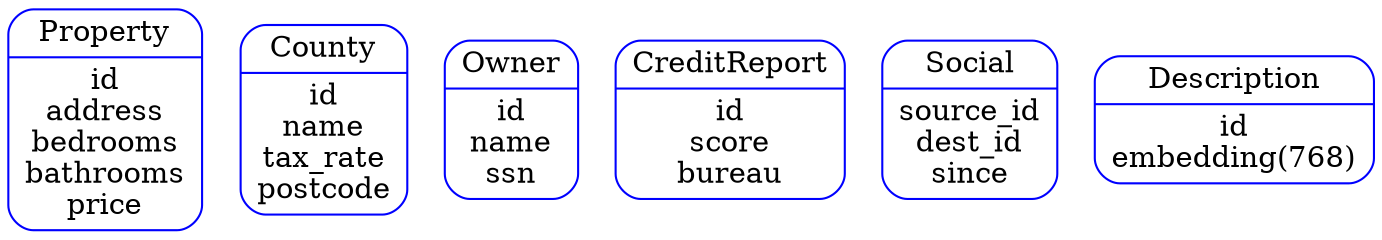 digraph diag {
  node [shape=Mrecord, color=Blue];
  Property [label="{<f0> Property|<f1> id\naddress\nbedrooms\nbathrooms\nprice}"];
  County [label="{<f0> County|<f1> id\nname\ntax_rate\npostcode}"];
  Owner [label="{<f0> Owner|<f1> id\nname\nssn}"];
  CreditReport [label="{<f0> CreditReport|<f1> id\nscore\nbureau}"];
  Social [label="{<f0> Social|<f1> source_id\ndest_id\nsince}"];
  Description [label="{<f0> Description|<f1> id\nembedding(768)}"];
}

